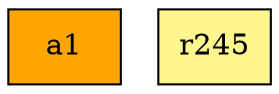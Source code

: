 digraph G {
rankdir=BT;ranksep="2.0";
"a1" [shape=record,fillcolor=orange,style=filled,label="{a1}"];
"r245" [shape=record,fillcolor=khaki1,style=filled,label="{r245}"];
}
